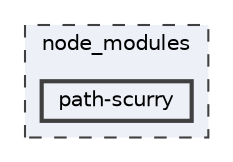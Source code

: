 digraph "node_modules/path-scurry"
{
 // LATEX_PDF_SIZE
  bgcolor="transparent";
  edge [fontname=Helvetica,fontsize=10,labelfontname=Helvetica,labelfontsize=10];
  node [fontname=Helvetica,fontsize=10,shape=box,height=0.2,width=0.4];
  compound=true
  subgraph clusterdir_acd06b18086a0dd2ae699b1e0b775be8 {
    graph [ bgcolor="#edf0f7", pencolor="grey25", label="node_modules", fontname=Helvetica,fontsize=10 style="filled,dashed", URL="dir_acd06b18086a0dd2ae699b1e0b775be8.html",tooltip=""]
  dir_bec0f978c17f66158524b30883516b79 [label="path-scurry", fillcolor="#edf0f7", color="grey25", style="filled,bold", URL="dir_bec0f978c17f66158524b30883516b79.html",tooltip=""];
  }
}
